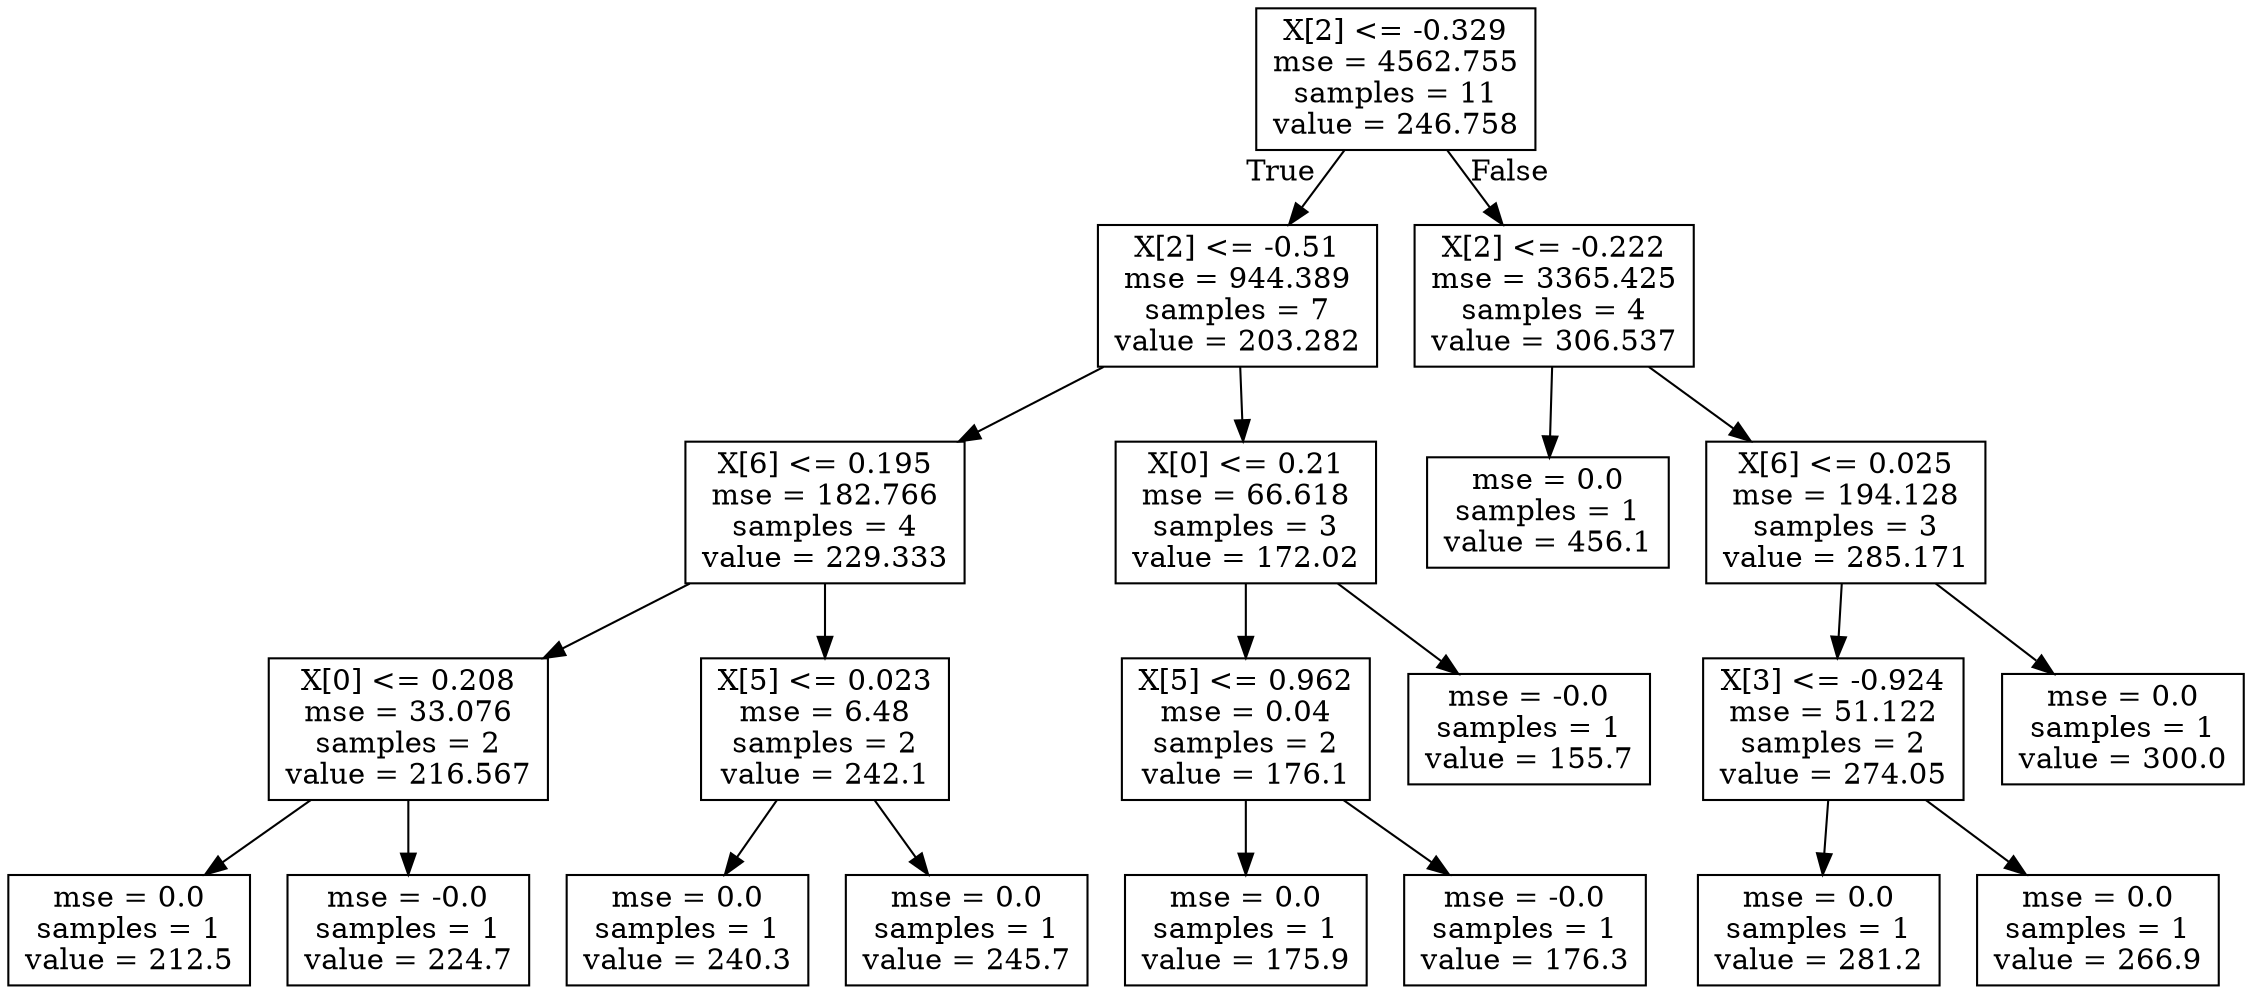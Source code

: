 digraph Tree {
node [shape=box] ;
0 [label="X[2] <= -0.329\nmse = 4562.755\nsamples = 11\nvalue = 246.758"] ;
1 [label="X[2] <= -0.51\nmse = 944.389\nsamples = 7\nvalue = 203.282"] ;
0 -> 1 [labeldistance=2.5, labelangle=45, headlabel="True"] ;
2 [label="X[6] <= 0.195\nmse = 182.766\nsamples = 4\nvalue = 229.333"] ;
1 -> 2 ;
3 [label="X[0] <= 0.208\nmse = 33.076\nsamples = 2\nvalue = 216.567"] ;
2 -> 3 ;
4 [label="mse = 0.0\nsamples = 1\nvalue = 212.5"] ;
3 -> 4 ;
5 [label="mse = -0.0\nsamples = 1\nvalue = 224.7"] ;
3 -> 5 ;
6 [label="X[5] <= 0.023\nmse = 6.48\nsamples = 2\nvalue = 242.1"] ;
2 -> 6 ;
7 [label="mse = 0.0\nsamples = 1\nvalue = 240.3"] ;
6 -> 7 ;
8 [label="mse = 0.0\nsamples = 1\nvalue = 245.7"] ;
6 -> 8 ;
9 [label="X[0] <= 0.21\nmse = 66.618\nsamples = 3\nvalue = 172.02"] ;
1 -> 9 ;
10 [label="X[5] <= 0.962\nmse = 0.04\nsamples = 2\nvalue = 176.1"] ;
9 -> 10 ;
11 [label="mse = 0.0\nsamples = 1\nvalue = 175.9"] ;
10 -> 11 ;
12 [label="mse = -0.0\nsamples = 1\nvalue = 176.3"] ;
10 -> 12 ;
13 [label="mse = -0.0\nsamples = 1\nvalue = 155.7"] ;
9 -> 13 ;
14 [label="X[2] <= -0.222\nmse = 3365.425\nsamples = 4\nvalue = 306.537"] ;
0 -> 14 [labeldistance=2.5, labelangle=-45, headlabel="False"] ;
15 [label="mse = 0.0\nsamples = 1\nvalue = 456.1"] ;
14 -> 15 ;
16 [label="X[6] <= 0.025\nmse = 194.128\nsamples = 3\nvalue = 285.171"] ;
14 -> 16 ;
17 [label="X[3] <= -0.924\nmse = 51.122\nsamples = 2\nvalue = 274.05"] ;
16 -> 17 ;
18 [label="mse = 0.0\nsamples = 1\nvalue = 281.2"] ;
17 -> 18 ;
19 [label="mse = 0.0\nsamples = 1\nvalue = 266.9"] ;
17 -> 19 ;
20 [label="mse = 0.0\nsamples = 1\nvalue = 300.0"] ;
16 -> 20 ;
}